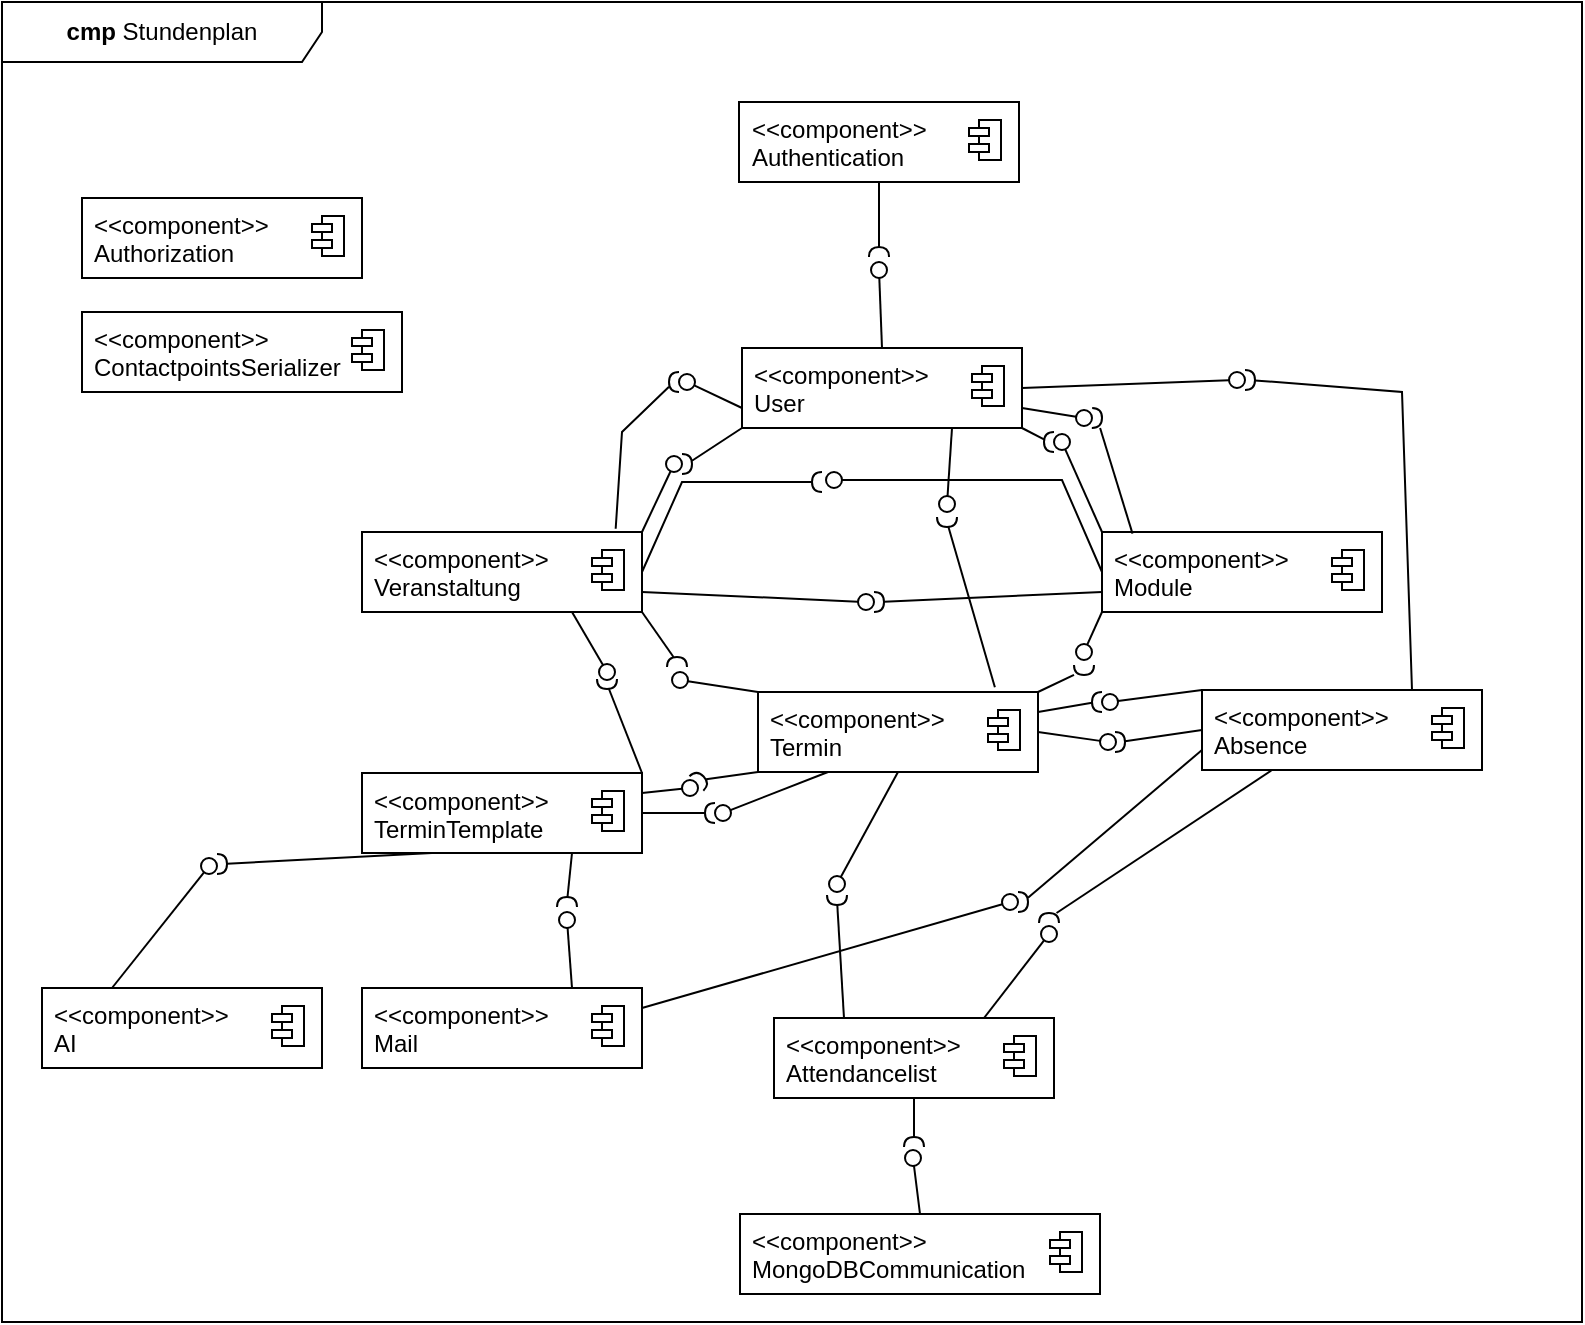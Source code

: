 <mxfile version="24.4.13" type="device">
  <diagram name="Seite-1" id="xvf1I5SKCjnXfPiVfllO">
    <mxGraphModel dx="1514" dy="857" grid="1" gridSize="10" guides="1" tooltips="1" connect="1" arrows="1" fold="1" page="1" pageScale="1" pageWidth="827" pageHeight="1169" math="0" shadow="0">
      <root>
        <mxCell id="0" />
        <mxCell id="1" parent="0" />
        <mxCell id="XPd1o2hhk6l_1hPqZxl7-1" value="&lt;b&gt;cmp&lt;/b&gt; Stundenplan" style="shape=umlFrame;whiteSpace=wrap;html=1;pointerEvents=0;recursiveResize=0;container=1;collapsible=0;width=160;" parent="1" vertex="1">
          <mxGeometry x="20" y="20" width="790" height="660" as="geometry" />
        </mxCell>
        <mxCell id="XPd1o2hhk6l_1hPqZxl7-8" value="" style="fontStyle=1;align=center;verticalAlign=top;childLayout=stackLayout;horizontal=1;horizontalStack=0;resizeParent=1;resizeParentMax=0;resizeLast=0;marginBottom=0;" parent="XPd1o2hhk6l_1hPqZxl7-1" vertex="1">
          <mxGeometry x="40" y="155" width="160" height="40" as="geometry" />
        </mxCell>
        <mxCell id="XPd1o2hhk6l_1hPqZxl7-9" value="&amp;lt;&amp;lt;component&amp;gt;&amp;gt;&lt;div&gt;ContactpointsSerializer&lt;/div&gt;" style="html=1;align=left;spacingLeft=4;verticalAlign=top;strokeColor=none;fillColor=none;whiteSpace=wrap;" parent="XPd1o2hhk6l_1hPqZxl7-8" vertex="1">
          <mxGeometry width="160" height="40" as="geometry" />
        </mxCell>
        <mxCell id="XPd1o2hhk6l_1hPqZxl7-10" value="" style="shape=module;jettyWidth=10;jettyHeight=4;" parent="XPd1o2hhk6l_1hPqZxl7-9" vertex="1">
          <mxGeometry x="1" width="16" height="20" relative="1" as="geometry">
            <mxPoint x="-25" y="9" as="offset" />
          </mxGeometry>
        </mxCell>
        <mxCell id="XPd1o2hhk6l_1hPqZxl7-35" value="" style="fontStyle=1;align=center;verticalAlign=top;childLayout=stackLayout;horizontal=1;horizontalStack=0;resizeParent=1;resizeParentMax=0;resizeLast=0;marginBottom=0;" parent="XPd1o2hhk6l_1hPqZxl7-1" vertex="1">
          <mxGeometry x="369" y="606" width="180" height="40" as="geometry" />
        </mxCell>
        <mxCell id="XPd1o2hhk6l_1hPqZxl7-36" value="&amp;lt;&amp;lt;component&amp;gt;&amp;gt;&lt;div&gt;MongoDBCommunication&lt;/div&gt;" style="html=1;align=left;spacingLeft=4;verticalAlign=top;strokeColor=none;fillColor=none;whiteSpace=wrap;" parent="XPd1o2hhk6l_1hPqZxl7-35" vertex="1">
          <mxGeometry width="180" height="40" as="geometry" />
        </mxCell>
        <mxCell id="XPd1o2hhk6l_1hPqZxl7-37" value="" style="shape=module;jettyWidth=10;jettyHeight=4;" parent="XPd1o2hhk6l_1hPqZxl7-36" vertex="1">
          <mxGeometry x="1" width="16" height="20" relative="1" as="geometry">
            <mxPoint x="-25" y="9" as="offset" />
          </mxGeometry>
        </mxCell>
        <mxCell id="HH5l1YOxkUeo-8YhCR8G-1" value="" style="group" vertex="1" connectable="0" parent="XPd1o2hhk6l_1hPqZxl7-1">
          <mxGeometry x="40" y="70" width="140" height="68" as="geometry" />
        </mxCell>
        <mxCell id="XPd1o2hhk6l_1hPqZxl7-2" value="" style="fontStyle=1;align=center;verticalAlign=top;childLayout=stackLayout;horizontal=1;horizontalStack=0;resizeParent=1;resizeParentMax=0;resizeLast=0;marginBottom=0;" parent="HH5l1YOxkUeo-8YhCR8G-1" vertex="1">
          <mxGeometry y="28" width="140" height="40" as="geometry" />
        </mxCell>
        <mxCell id="XPd1o2hhk6l_1hPqZxl7-3" value="&amp;lt;&amp;lt;component&amp;gt;&amp;gt;&lt;div&gt;Authorization&lt;/div&gt;" style="html=1;align=left;spacingLeft=4;verticalAlign=top;strokeColor=none;fillColor=none;whiteSpace=wrap;" parent="XPd1o2hhk6l_1hPqZxl7-2" vertex="1">
          <mxGeometry width="140" height="40" as="geometry" />
        </mxCell>
        <mxCell id="XPd1o2hhk6l_1hPqZxl7-4" value="" style="shape=module;jettyWidth=10;jettyHeight=4;" parent="XPd1o2hhk6l_1hPqZxl7-3" vertex="1">
          <mxGeometry x="1" width="16" height="20" relative="1" as="geometry">
            <mxPoint x="-25" y="9" as="offset" />
          </mxGeometry>
        </mxCell>
        <mxCell id="XPd1o2hhk6l_1hPqZxl7-362" value="" style="group" parent="XPd1o2hhk6l_1hPqZxl7-1" vertex="1" connectable="0">
          <mxGeometry x="370" y="143" width="140" height="70" as="geometry" />
        </mxCell>
        <mxCell id="XPd1o2hhk6l_1hPqZxl7-293" value="" style="fontStyle=1;align=center;verticalAlign=top;childLayout=stackLayout;horizontal=1;horizontalStack=0;resizeParent=1;resizeParentMax=0;resizeLast=0;marginBottom=0;" parent="XPd1o2hhk6l_1hPqZxl7-362" vertex="1">
          <mxGeometry y="30" width="140" height="40" as="geometry" />
        </mxCell>
        <mxCell id="XPd1o2hhk6l_1hPqZxl7-294" value="&amp;lt;&amp;lt;component&amp;gt;&amp;gt;&lt;div&gt;User&lt;/div&gt;" style="html=1;align=left;spacingLeft=4;verticalAlign=top;strokeColor=none;fillColor=none;whiteSpace=wrap;" parent="XPd1o2hhk6l_1hPqZxl7-293" vertex="1">
          <mxGeometry width="140" height="40" as="geometry" />
        </mxCell>
        <mxCell id="XPd1o2hhk6l_1hPqZxl7-295" value="" style="shape=module;jettyWidth=10;jettyHeight=4;" parent="XPd1o2hhk6l_1hPqZxl7-294" vertex="1">
          <mxGeometry x="1" width="16" height="20" relative="1" as="geometry">
            <mxPoint x="-25" y="9" as="offset" />
          </mxGeometry>
        </mxCell>
        <mxCell id="XPd1o2hhk6l_1hPqZxl7-320" value="" style="endArrow=none;html=1;rounded=0;align=center;verticalAlign=top;endFill=0;labelBackgroundColor=none;endSize=2;exitX=0.906;exitY=-0.04;exitDx=0;exitDy=0;exitPerimeter=0;" parent="XPd1o2hhk6l_1hPqZxl7-1" target="XPd1o2hhk6l_1hPqZxl7-321" edge="1" source="XPd1o2hhk6l_1hPqZxl7-303">
          <mxGeometry relative="1" as="geometry">
            <mxPoint x="732.5" y="445" as="sourcePoint" />
            <Array as="points">
              <mxPoint x="310" y="215" />
            </Array>
          </mxGeometry>
        </mxCell>
        <mxCell id="XPd1o2hhk6l_1hPqZxl7-321" value="" style="shape=requiredInterface;html=1;fontSize=11;align=center;fillColor=none;points=[];aspect=fixed;resizable=0;verticalAlign=bottom;labelPosition=center;verticalLabelPosition=top;flipH=1;rotation=0;" parent="XPd1o2hhk6l_1hPqZxl7-1" vertex="1">
          <mxGeometry x="333.5" y="185" width="5" height="10" as="geometry" />
        </mxCell>
        <mxCell id="XPd1o2hhk6l_1hPqZxl7-322" value="" style="endArrow=none;html=1;rounded=0;align=center;verticalAlign=top;endFill=0;labelBackgroundColor=none;endSize=2;exitX=1;exitY=1;exitDx=0;exitDy=0;" parent="XPd1o2hhk6l_1hPqZxl7-1" target="XPd1o2hhk6l_1hPqZxl7-323" edge="1" source="XPd1o2hhk6l_1hPqZxl7-303">
          <mxGeometry relative="1" as="geometry">
            <mxPoint x="510.5" y="385" as="sourcePoint" />
          </mxGeometry>
        </mxCell>
        <mxCell id="XPd1o2hhk6l_1hPqZxl7-323" value="" style="shape=requiredInterface;html=1;fontSize=11;align=center;fillColor=none;points=[];aspect=fixed;resizable=0;verticalAlign=bottom;labelPosition=center;verticalLabelPosition=top;flipH=1;rotation=90;" parent="XPd1o2hhk6l_1hPqZxl7-1" vertex="1">
          <mxGeometry x="335" y="325" width="5" height="10" as="geometry" />
        </mxCell>
        <mxCell id="XPd1o2hhk6l_1hPqZxl7-324" value="" style="endArrow=none;html=1;rounded=0;align=center;verticalAlign=top;endFill=0;labelBackgroundColor=none;endSize=2;exitX=1;exitY=0.5;exitDx=0;exitDy=0;" parent="XPd1o2hhk6l_1hPqZxl7-1" target="XPd1o2hhk6l_1hPqZxl7-325" edge="1" source="XPd1o2hhk6l_1hPqZxl7-303">
          <mxGeometry relative="1" as="geometry">
            <mxPoint x="520.5" y="395" as="sourcePoint" />
            <Array as="points">
              <mxPoint x="340" y="240" />
            </Array>
          </mxGeometry>
        </mxCell>
        <mxCell id="XPd1o2hhk6l_1hPqZxl7-325" value="" style="shape=requiredInterface;html=1;fontSize=11;align=center;fillColor=none;points=[];aspect=fixed;resizable=0;verticalAlign=bottom;labelPosition=center;verticalLabelPosition=top;flipH=1;rotation=0;" parent="XPd1o2hhk6l_1hPqZxl7-1" vertex="1">
          <mxGeometry x="405" y="235" width="5" height="10" as="geometry" />
        </mxCell>
        <mxCell id="XPd1o2hhk6l_1hPqZxl7-326" value="" style="endArrow=none;html=1;rounded=0;align=center;verticalAlign=top;endFill=0;labelBackgroundColor=none;endSize=2;exitX=0;exitY=1;exitDx=0;exitDy=0;" parent="XPd1o2hhk6l_1hPqZxl7-1" target="XPd1o2hhk6l_1hPqZxl7-327" edge="1" source="XPd1o2hhk6l_1hPqZxl7-294">
          <mxGeometry relative="1" as="geometry">
            <mxPoint x="185.5" y="245" as="sourcePoint" />
          </mxGeometry>
        </mxCell>
        <mxCell id="XPd1o2hhk6l_1hPqZxl7-327" value="" style="shape=requiredInterface;html=1;fontSize=11;align=center;fillColor=none;points=[];aspect=fixed;resizable=0;verticalAlign=bottom;labelPosition=center;verticalLabelPosition=top;flipH=1;rotation=-180;" parent="XPd1o2hhk6l_1hPqZxl7-1" vertex="1">
          <mxGeometry x="340" y="226" width="5" height="10" as="geometry" />
        </mxCell>
        <mxCell id="XPd1o2hhk6l_1hPqZxl7-356" value="" style="group" parent="XPd1o2hhk6l_1hPqZxl7-1" vertex="1" connectable="0">
          <mxGeometry x="368.5" y="20" width="140" height="70" as="geometry" />
        </mxCell>
        <mxCell id="XPd1o2hhk6l_1hPqZxl7-290" value="" style="fontStyle=1;align=center;verticalAlign=top;childLayout=stackLayout;horizontal=1;horizontalStack=0;resizeParent=1;resizeParentMax=0;resizeLast=0;marginBottom=0;" parent="XPd1o2hhk6l_1hPqZxl7-356" vertex="1">
          <mxGeometry y="30" width="140" height="40" as="geometry" />
        </mxCell>
        <mxCell id="XPd1o2hhk6l_1hPqZxl7-291" value="&amp;lt;&amp;lt;component&amp;gt;&amp;gt;&lt;div&gt;Authentication&lt;/div&gt;" style="html=1;align=left;spacingLeft=4;verticalAlign=top;strokeColor=none;fillColor=none;whiteSpace=wrap;" parent="XPd1o2hhk6l_1hPqZxl7-290" vertex="1">
          <mxGeometry width="140" height="40" as="geometry" />
        </mxCell>
        <mxCell id="XPd1o2hhk6l_1hPqZxl7-292" value="" style="shape=module;jettyWidth=10;jettyHeight=4;" parent="XPd1o2hhk6l_1hPqZxl7-291" vertex="1">
          <mxGeometry x="1" width="16" height="20" relative="1" as="geometry">
            <mxPoint x="-25" y="9" as="offset" />
          </mxGeometry>
        </mxCell>
        <mxCell id="HH5l1YOxkUeo-8YhCR8G-6" value="" style="endArrow=none;html=1;rounded=0;align=center;verticalAlign=top;endFill=0;labelBackgroundColor=none;endSize=2;exitX=0;exitY=0;exitDx=0;exitDy=0;" edge="1" parent="XPd1o2hhk6l_1hPqZxl7-1" target="HH5l1YOxkUeo-8YhCR8G-7" source="XPd1o2hhk6l_1hPqZxl7-297">
          <mxGeometry relative="1" as="geometry">
            <mxPoint x="394" y="580" as="sourcePoint" />
          </mxGeometry>
        </mxCell>
        <mxCell id="HH5l1YOxkUeo-8YhCR8G-7" value="" style="ellipse;html=1;fontSize=11;align=center;fillColor=none;points=[];aspect=fixed;resizable=0;verticalAlign=bottom;labelPosition=center;verticalLabelPosition=top;flipH=1;" vertex="1" parent="XPd1o2hhk6l_1hPqZxl7-1">
          <mxGeometry x="550" y="346" width="8" height="8" as="geometry" />
        </mxCell>
        <mxCell id="HH5l1YOxkUeo-8YhCR8G-8" value="" style="endArrow=none;html=1;rounded=0;align=center;verticalAlign=top;endFill=0;labelBackgroundColor=none;endSize=2;exitX=0;exitY=1;exitDx=0;exitDy=0;" edge="1" parent="XPd1o2hhk6l_1hPqZxl7-1" target="HH5l1YOxkUeo-8YhCR8G-9" source="XPd1o2hhk6l_1hPqZxl7-300">
          <mxGeometry relative="1" as="geometry">
            <mxPoint x="404" y="590" as="sourcePoint" />
          </mxGeometry>
        </mxCell>
        <mxCell id="HH5l1YOxkUeo-8YhCR8G-9" value="" style="ellipse;html=1;fontSize=11;align=center;fillColor=none;points=[];aspect=fixed;resizable=0;verticalAlign=bottom;labelPosition=center;verticalLabelPosition=top;flipH=1;" vertex="1" parent="XPd1o2hhk6l_1hPqZxl7-1">
          <mxGeometry x="537" y="321" width="8" height="8" as="geometry" />
        </mxCell>
        <mxCell id="HH5l1YOxkUeo-8YhCR8G-10" value="" style="endArrow=none;html=1;rounded=0;align=center;verticalAlign=top;endFill=0;labelBackgroundColor=none;endSize=2;exitX=0.75;exitY=1;exitDx=0;exitDy=0;" edge="1" parent="XPd1o2hhk6l_1hPqZxl7-1" target="HH5l1YOxkUeo-8YhCR8G-11" source="XPd1o2hhk6l_1hPqZxl7-294">
          <mxGeometry relative="1" as="geometry">
            <mxPoint x="414" y="600" as="sourcePoint" />
          </mxGeometry>
        </mxCell>
        <mxCell id="HH5l1YOxkUeo-8YhCR8G-11" value="" style="ellipse;html=1;fontSize=11;align=center;fillColor=none;points=[];aspect=fixed;resizable=0;verticalAlign=bottom;labelPosition=center;verticalLabelPosition=top;flipH=1;" vertex="1" parent="XPd1o2hhk6l_1hPqZxl7-1">
          <mxGeometry x="468.5" y="247" width="8" height="8" as="geometry" />
        </mxCell>
        <mxCell id="HH5l1YOxkUeo-8YhCR8G-12" value="" style="endArrow=none;html=1;rounded=0;align=center;verticalAlign=top;endFill=0;labelBackgroundColor=none;endSize=2;exitX=1;exitY=0.75;exitDx=0;exitDy=0;" edge="1" parent="XPd1o2hhk6l_1hPqZxl7-1" target="HH5l1YOxkUeo-8YhCR8G-13" source="XPd1o2hhk6l_1hPqZxl7-294">
          <mxGeometry relative="1" as="geometry">
            <mxPoint x="424" y="610" as="sourcePoint" />
          </mxGeometry>
        </mxCell>
        <mxCell id="HH5l1YOxkUeo-8YhCR8G-13" value="" style="ellipse;html=1;fontSize=11;align=center;fillColor=none;points=[];aspect=fixed;resizable=0;verticalAlign=bottom;labelPosition=center;verticalLabelPosition=top;flipH=1;" vertex="1" parent="XPd1o2hhk6l_1hPqZxl7-1">
          <mxGeometry x="537" y="204" width="8" height="8" as="geometry" />
        </mxCell>
        <mxCell id="HH5l1YOxkUeo-8YhCR8G-14" value="" style="endArrow=none;html=1;rounded=0;align=center;verticalAlign=top;endFill=0;labelBackgroundColor=none;endSize=2;exitX=1;exitY=0.75;exitDx=0;exitDy=0;" edge="1" parent="XPd1o2hhk6l_1hPqZxl7-1" target="HH5l1YOxkUeo-8YhCR8G-15" source="XPd1o2hhk6l_1hPqZxl7-303">
          <mxGeometry relative="1" as="geometry">
            <mxPoint x="434" y="620" as="sourcePoint" />
          </mxGeometry>
        </mxCell>
        <mxCell id="HH5l1YOxkUeo-8YhCR8G-15" value="" style="ellipse;html=1;fontSize=11;align=center;fillColor=none;points=[];aspect=fixed;resizable=0;verticalAlign=bottom;labelPosition=center;verticalLabelPosition=top;flipH=1;" vertex="1" parent="XPd1o2hhk6l_1hPqZxl7-1">
          <mxGeometry x="428" y="296" width="8" height="8" as="geometry" />
        </mxCell>
        <mxCell id="HH5l1YOxkUeo-8YhCR8G-16" value="" style="endArrow=none;html=1;rounded=0;align=center;verticalAlign=top;endFill=0;labelBackgroundColor=none;endSize=2;exitX=0;exitY=0.75;exitDx=0;exitDy=0;" edge="1" parent="XPd1o2hhk6l_1hPqZxl7-1" target="HH5l1YOxkUeo-8YhCR8G-17" source="XPd1o2hhk6l_1hPqZxl7-294">
          <mxGeometry relative="1" as="geometry">
            <mxPoint x="444" y="630" as="sourcePoint" />
          </mxGeometry>
        </mxCell>
        <mxCell id="HH5l1YOxkUeo-8YhCR8G-17" value="" style="ellipse;html=1;fontSize=11;align=center;fillColor=none;points=[];aspect=fixed;resizable=0;verticalAlign=bottom;labelPosition=center;verticalLabelPosition=top;flipH=1;" vertex="1" parent="XPd1o2hhk6l_1hPqZxl7-1">
          <mxGeometry x="338.5" y="186" width="8" height="8" as="geometry" />
        </mxCell>
        <mxCell id="HH5l1YOxkUeo-8YhCR8G-18" value="" style="endArrow=none;html=1;rounded=0;align=center;verticalAlign=top;endFill=0;labelBackgroundColor=none;endSize=2;exitX=0;exitY=0;exitDx=0;exitDy=0;" edge="1" parent="XPd1o2hhk6l_1hPqZxl7-1" target="HH5l1YOxkUeo-8YhCR8G-19" source="XPd1o2hhk6l_1hPqZxl7-309">
          <mxGeometry relative="1" as="geometry">
            <mxPoint x="454" y="640" as="sourcePoint" />
          </mxGeometry>
        </mxCell>
        <mxCell id="HH5l1YOxkUeo-8YhCR8G-19" value="" style="ellipse;html=1;fontSize=11;align=center;fillColor=none;points=[];aspect=fixed;resizable=0;verticalAlign=bottom;labelPosition=center;verticalLabelPosition=top;flipH=1;" vertex="1" parent="XPd1o2hhk6l_1hPqZxl7-1">
          <mxGeometry x="335" y="335" width="8" height="8" as="geometry" />
        </mxCell>
        <mxCell id="HH5l1YOxkUeo-8YhCR8G-22" value="" style="endArrow=none;html=1;rounded=0;align=center;verticalAlign=top;endFill=0;labelBackgroundColor=none;endSize=2;exitX=1;exitY=0;exitDx=0;exitDy=0;" edge="1" parent="XPd1o2hhk6l_1hPqZxl7-1" target="HH5l1YOxkUeo-8YhCR8G-23" source="XPd1o2hhk6l_1hPqZxl7-303">
          <mxGeometry relative="1" as="geometry">
            <mxPoint x="474" y="660" as="sourcePoint" />
          </mxGeometry>
        </mxCell>
        <mxCell id="HH5l1YOxkUeo-8YhCR8G-23" value="" style="ellipse;html=1;fontSize=11;align=center;fillColor=none;points=[];aspect=fixed;resizable=0;verticalAlign=bottom;labelPosition=center;verticalLabelPosition=top;flipH=1;" vertex="1" parent="XPd1o2hhk6l_1hPqZxl7-1">
          <mxGeometry x="332" y="227" width="8" height="8" as="geometry" />
        </mxCell>
        <mxCell id="HH5l1YOxkUeo-8YhCR8G-24" value="" style="endArrow=none;html=1;rounded=0;align=center;verticalAlign=top;endFill=0;labelBackgroundColor=none;endSize=2;exitX=0;exitY=0.5;exitDx=0;exitDy=0;" edge="1" parent="XPd1o2hhk6l_1hPqZxl7-1" target="HH5l1YOxkUeo-8YhCR8G-25" source="XPd1o2hhk6l_1hPqZxl7-300">
          <mxGeometry relative="1" as="geometry">
            <mxPoint x="484" y="670" as="sourcePoint" />
            <Array as="points">
              <mxPoint x="530" y="239" />
            </Array>
          </mxGeometry>
        </mxCell>
        <mxCell id="HH5l1YOxkUeo-8YhCR8G-25" value="" style="ellipse;html=1;fontSize=11;align=center;fillColor=none;points=[];aspect=fixed;resizable=0;verticalAlign=bottom;labelPosition=center;verticalLabelPosition=top;flipH=1;" vertex="1" parent="XPd1o2hhk6l_1hPqZxl7-1">
          <mxGeometry x="412" y="235" width="8" height="8" as="geometry" />
        </mxCell>
        <mxCell id="XPd1o2hhk6l_1hPqZxl7-358" value="" style="group" parent="XPd1o2hhk6l_1hPqZxl7-1" vertex="1" connectable="0">
          <mxGeometry x="180" y="235" width="140" height="70" as="geometry" />
        </mxCell>
        <mxCell id="XPd1o2hhk6l_1hPqZxl7-302" value="" style="fontStyle=1;align=center;verticalAlign=top;childLayout=stackLayout;horizontal=1;horizontalStack=0;resizeParent=1;resizeParentMax=0;resizeLast=0;marginBottom=0;" parent="XPd1o2hhk6l_1hPqZxl7-358" vertex="1">
          <mxGeometry y="30" width="140" height="40" as="geometry" />
        </mxCell>
        <mxCell id="XPd1o2hhk6l_1hPqZxl7-303" value="&amp;lt;&amp;lt;component&amp;gt;&amp;gt;&lt;div&gt;Veranstaltung&lt;/div&gt;" style="html=1;align=left;spacingLeft=4;verticalAlign=top;strokeColor=none;fillColor=none;whiteSpace=wrap;" parent="XPd1o2hhk6l_1hPqZxl7-302" vertex="1">
          <mxGeometry width="140" height="40" as="geometry" />
        </mxCell>
        <mxCell id="XPd1o2hhk6l_1hPqZxl7-304" value="" style="shape=module;jettyWidth=10;jettyHeight=4;" parent="XPd1o2hhk6l_1hPqZxl7-303" vertex="1">
          <mxGeometry x="1" width="16" height="20" relative="1" as="geometry">
            <mxPoint x="-25" y="9" as="offset" />
          </mxGeometry>
        </mxCell>
        <mxCell id="HH5l1YOxkUeo-8YhCR8G-2" value="" style="group" vertex="1" connectable="0" parent="XPd1o2hhk6l_1hPqZxl7-1">
          <mxGeometry x="378" y="315" width="140" height="70" as="geometry" />
        </mxCell>
        <mxCell id="XPd1o2hhk6l_1hPqZxl7-308" value="" style="fontStyle=1;align=center;verticalAlign=top;childLayout=stackLayout;horizontal=1;horizontalStack=0;resizeParent=1;resizeParentMax=0;resizeLast=0;marginBottom=0;" parent="HH5l1YOxkUeo-8YhCR8G-2" vertex="1">
          <mxGeometry y="30" width="140" height="40" as="geometry" />
        </mxCell>
        <mxCell id="XPd1o2hhk6l_1hPqZxl7-309" value="&amp;lt;&amp;lt;component&amp;gt;&amp;gt;&lt;div&gt;Termin&lt;/div&gt;" style="html=1;align=left;spacingLeft=4;verticalAlign=top;strokeColor=none;fillColor=none;whiteSpace=wrap;" parent="XPd1o2hhk6l_1hPqZxl7-308" vertex="1">
          <mxGeometry width="140" height="40" as="geometry" />
        </mxCell>
        <mxCell id="XPd1o2hhk6l_1hPqZxl7-310" value="" style="shape=module;jettyWidth=10;jettyHeight=4;" parent="XPd1o2hhk6l_1hPqZxl7-309" vertex="1">
          <mxGeometry x="1" width="16" height="20" relative="1" as="geometry">
            <mxPoint x="-25" y="9" as="offset" />
          </mxGeometry>
        </mxCell>
        <mxCell id="XPd1o2hhk6l_1hPqZxl7-330" value="" style="group" parent="XPd1o2hhk6l_1hPqZxl7-1" vertex="1" connectable="0">
          <mxGeometry x="550" y="235" width="140" height="70" as="geometry" />
        </mxCell>
        <mxCell id="XPd1o2hhk6l_1hPqZxl7-299" value="" style="fontStyle=1;align=center;verticalAlign=top;childLayout=stackLayout;horizontal=1;horizontalStack=0;resizeParent=1;resizeParentMax=0;resizeLast=0;marginBottom=0;" parent="XPd1o2hhk6l_1hPqZxl7-330" vertex="1">
          <mxGeometry y="30" width="140" height="40" as="geometry" />
        </mxCell>
        <mxCell id="XPd1o2hhk6l_1hPqZxl7-300" value="&amp;lt;&amp;lt;component&amp;gt;&amp;gt;&lt;div&gt;Module&lt;/div&gt;" style="html=1;align=left;spacingLeft=4;verticalAlign=top;strokeColor=none;fillColor=none;whiteSpace=wrap;" parent="XPd1o2hhk6l_1hPqZxl7-299" vertex="1">
          <mxGeometry width="140" height="40" as="geometry" />
        </mxCell>
        <mxCell id="XPd1o2hhk6l_1hPqZxl7-301" value="" style="shape=module;jettyWidth=10;jettyHeight=4;" parent="XPd1o2hhk6l_1hPqZxl7-300" vertex="1">
          <mxGeometry x="1" width="16" height="20" relative="1" as="geometry">
            <mxPoint x="-25" y="9" as="offset" />
          </mxGeometry>
        </mxCell>
        <mxCell id="HH5l1YOxkUeo-8YhCR8G-20" value="" style="endArrow=none;html=1;rounded=0;align=center;verticalAlign=top;endFill=0;labelBackgroundColor=none;endSize=2;exitX=0;exitY=0;exitDx=0;exitDy=0;" edge="1" parent="XPd1o2hhk6l_1hPqZxl7-1" target="HH5l1YOxkUeo-8YhCR8G-21" source="XPd1o2hhk6l_1hPqZxl7-300">
          <mxGeometry relative="1" as="geometry">
            <mxPoint x="1474" y="484.5" as="sourcePoint" />
          </mxGeometry>
        </mxCell>
        <mxCell id="HH5l1YOxkUeo-8YhCR8G-29" value="" style="endArrow=none;html=1;rounded=0;align=center;verticalAlign=top;endFill=0;labelBackgroundColor=none;endSize=2;exitX=0;exitY=0.75;exitDx=0;exitDy=0;" edge="1" parent="XPd1o2hhk6l_1hPqZxl7-1" target="HH5l1YOxkUeo-8YhCR8G-30" source="XPd1o2hhk6l_1hPqZxl7-300">
          <mxGeometry relative="1" as="geometry">
            <mxPoint x="742.5" y="455" as="sourcePoint" />
          </mxGeometry>
        </mxCell>
        <mxCell id="HH5l1YOxkUeo-8YhCR8G-30" value="" style="shape=requiredInterface;html=1;fontSize=11;align=center;fillColor=none;points=[];aspect=fixed;resizable=0;verticalAlign=bottom;labelPosition=center;verticalLabelPosition=top;flipH=1;rotation=-180;" vertex="1" parent="XPd1o2hhk6l_1hPqZxl7-1">
          <mxGeometry x="436" y="295" width="5" height="10" as="geometry" />
        </mxCell>
        <mxCell id="HH5l1YOxkUeo-8YhCR8G-31" value="" style="endArrow=none;html=1;rounded=0;align=center;verticalAlign=top;endFill=0;labelBackgroundColor=none;endSize=2;exitX=1;exitY=0;exitDx=0;exitDy=0;" edge="1" parent="XPd1o2hhk6l_1hPqZxl7-1" target="HH5l1YOxkUeo-8YhCR8G-32" source="XPd1o2hhk6l_1hPqZxl7-309">
          <mxGeometry relative="1" as="geometry">
            <mxPoint x="752.5" y="465" as="sourcePoint" />
          </mxGeometry>
        </mxCell>
        <mxCell id="HH5l1YOxkUeo-8YhCR8G-32" value="" style="shape=requiredInterface;html=1;fontSize=11;align=center;fillColor=none;points=[];aspect=fixed;resizable=0;verticalAlign=bottom;labelPosition=center;verticalLabelPosition=top;flipH=1;rotation=-90;" vertex="1" parent="XPd1o2hhk6l_1hPqZxl7-1">
          <mxGeometry x="538.5" y="329" width="5" height="10" as="geometry" />
        </mxCell>
        <mxCell id="HH5l1YOxkUeo-8YhCR8G-33" value="" style="endArrow=none;html=1;rounded=0;align=center;verticalAlign=top;endFill=0;labelBackgroundColor=none;endSize=2;exitX=0;exitY=1;exitDx=0;exitDy=0;" edge="1" parent="XPd1o2hhk6l_1hPqZxl7-1" target="HH5l1YOxkUeo-8YhCR8G-34" source="XPd1o2hhk6l_1hPqZxl7-309">
          <mxGeometry relative="1" as="geometry">
            <mxPoint x="762.5" y="475" as="sourcePoint" />
          </mxGeometry>
        </mxCell>
        <mxCell id="HH5l1YOxkUeo-8YhCR8G-34" value="" style="shape=requiredInterface;html=1;fontSize=11;align=center;fillColor=none;points=[];aspect=fixed;resizable=0;verticalAlign=bottom;labelPosition=center;verticalLabelPosition=top;flipH=1;rotation=136;" vertex="1" parent="XPd1o2hhk6l_1hPqZxl7-1">
          <mxGeometry x="346.5" y="384" width="5" height="10" as="geometry" />
        </mxCell>
        <mxCell id="HH5l1YOxkUeo-8YhCR8G-35" value="" style="endArrow=none;html=1;rounded=0;align=center;verticalAlign=top;endFill=0;labelBackgroundColor=none;endSize=2;exitX=1;exitY=0.5;exitDx=0;exitDy=0;" edge="1" parent="XPd1o2hhk6l_1hPqZxl7-1" target="HH5l1YOxkUeo-8YhCR8G-36" source="XPd1o2hhk6l_1hPqZxl7-306">
          <mxGeometry relative="1" as="geometry">
            <mxPoint x="772.5" y="485" as="sourcePoint" />
          </mxGeometry>
        </mxCell>
        <mxCell id="HH5l1YOxkUeo-8YhCR8G-36" value="" style="shape=requiredInterface;html=1;fontSize=11;align=center;fillColor=none;points=[];aspect=fixed;resizable=0;verticalAlign=bottom;labelPosition=center;verticalLabelPosition=top;flipH=1;rotation=0;" vertex="1" parent="XPd1o2hhk6l_1hPqZxl7-1">
          <mxGeometry x="351.5" y="400.5" width="5" height="10" as="geometry" />
        </mxCell>
        <mxCell id="HH5l1YOxkUeo-8YhCR8G-39" value="" style="endArrow=none;html=1;rounded=0;align=center;verticalAlign=top;endFill=0;labelBackgroundColor=none;endSize=2;exitX=0.75;exitY=1;exitDx=0;exitDy=0;" edge="1" parent="XPd1o2hhk6l_1hPqZxl7-1" target="HH5l1YOxkUeo-8YhCR8G-40" source="XPd1o2hhk6l_1hPqZxl7-306">
          <mxGeometry relative="1" as="geometry">
            <mxPoint x="792.5" y="505" as="sourcePoint" />
          </mxGeometry>
        </mxCell>
        <mxCell id="HH5l1YOxkUeo-8YhCR8G-40" value="" style="shape=requiredInterface;html=1;fontSize=11;align=center;fillColor=none;points=[];aspect=fixed;resizable=0;verticalAlign=bottom;labelPosition=center;verticalLabelPosition=top;flipH=1;rotation=90;" vertex="1" parent="XPd1o2hhk6l_1hPqZxl7-1">
          <mxGeometry x="280" y="445" width="5" height="10" as="geometry" />
        </mxCell>
        <mxCell id="HH5l1YOxkUeo-8YhCR8G-41" value="" style="endArrow=none;html=1;rounded=0;align=center;verticalAlign=top;endFill=0;labelBackgroundColor=none;endSize=2;exitX=1;exitY=0;exitDx=0;exitDy=0;" edge="1" parent="XPd1o2hhk6l_1hPqZxl7-1" target="HH5l1YOxkUeo-8YhCR8G-42" source="XPd1o2hhk6l_1hPqZxl7-306">
          <mxGeometry relative="1" as="geometry">
            <mxPoint x="802.5" y="515" as="sourcePoint" />
          </mxGeometry>
        </mxCell>
        <mxCell id="HH5l1YOxkUeo-8YhCR8G-42" value="" style="shape=requiredInterface;html=1;fontSize=11;align=center;fillColor=none;points=[];aspect=fixed;resizable=0;verticalAlign=bottom;labelPosition=center;verticalLabelPosition=top;flipH=1;rotation=-90;" vertex="1" parent="XPd1o2hhk6l_1hPqZxl7-1">
          <mxGeometry x="300" y="336" width="5" height="10" as="geometry" />
        </mxCell>
        <mxCell id="HH5l1YOxkUeo-8YhCR8G-43" value="" style="endArrow=none;html=1;rounded=0;align=center;verticalAlign=top;endFill=0;labelBackgroundColor=none;endSize=2;exitX=1;exitY=0.25;exitDx=0;exitDy=0;" edge="1" parent="XPd1o2hhk6l_1hPqZxl7-1" target="HH5l1YOxkUeo-8YhCR8G-44" source="XPd1o2hhk6l_1hPqZxl7-309">
          <mxGeometry relative="1" as="geometry">
            <mxPoint x="812.5" y="525" as="sourcePoint" />
          </mxGeometry>
        </mxCell>
        <mxCell id="HH5l1YOxkUeo-8YhCR8G-44" value="" style="shape=requiredInterface;html=1;fontSize=11;align=center;fillColor=none;points=[];aspect=fixed;resizable=0;verticalAlign=bottom;labelPosition=center;verticalLabelPosition=top;flipH=1;rotation=0;" vertex="1" parent="XPd1o2hhk6l_1hPqZxl7-1">
          <mxGeometry x="545" y="345" width="5" height="10" as="geometry" />
        </mxCell>
        <mxCell id="HH5l1YOxkUeo-8YhCR8G-45" value="" style="endArrow=none;html=1;rounded=0;align=center;verticalAlign=top;endFill=0;labelBackgroundColor=none;endSize=2;exitX=0.846;exitY=-0.06;exitDx=0;exitDy=0;exitPerimeter=0;" edge="1" parent="XPd1o2hhk6l_1hPqZxl7-1" target="HH5l1YOxkUeo-8YhCR8G-46" source="XPd1o2hhk6l_1hPqZxl7-309">
          <mxGeometry relative="1" as="geometry">
            <mxPoint x="822.5" y="535" as="sourcePoint" />
          </mxGeometry>
        </mxCell>
        <mxCell id="HH5l1YOxkUeo-8YhCR8G-46" value="" style="shape=requiredInterface;html=1;fontSize=11;align=center;fillColor=none;points=[];aspect=fixed;resizable=0;verticalAlign=bottom;labelPosition=center;verticalLabelPosition=top;flipH=1;rotation=-90;" vertex="1" parent="XPd1o2hhk6l_1hPqZxl7-1">
          <mxGeometry x="470" y="255" width="5" height="10" as="geometry" />
        </mxCell>
        <mxCell id="HH5l1YOxkUeo-8YhCR8G-47" value="" style="endArrow=none;html=1;rounded=0;align=center;verticalAlign=top;endFill=0;labelBackgroundColor=none;endSize=2;exitX=0.109;exitY=0.02;exitDx=0;exitDy=0;exitPerimeter=0;" edge="1" parent="XPd1o2hhk6l_1hPqZxl7-1" target="HH5l1YOxkUeo-8YhCR8G-48" source="XPd1o2hhk6l_1hPqZxl7-300">
          <mxGeometry relative="1" as="geometry">
            <mxPoint x="832.5" y="545" as="sourcePoint" />
          </mxGeometry>
        </mxCell>
        <mxCell id="HH5l1YOxkUeo-8YhCR8G-48" value="" style="shape=requiredInterface;html=1;fontSize=11;align=center;fillColor=none;points=[];aspect=fixed;resizable=0;verticalAlign=bottom;labelPosition=center;verticalLabelPosition=top;flipH=1;rotation=-179;" vertex="1" parent="XPd1o2hhk6l_1hPqZxl7-1">
          <mxGeometry x="545" y="203" width="5" height="10" as="geometry" />
        </mxCell>
        <mxCell id="XPd1o2hhk6l_1hPqZxl7-329" value="" style="shape=requiredInterface;html=1;fontSize=11;align=center;fillColor=none;points=[];aspect=fixed;resizable=0;verticalAlign=bottom;labelPosition=center;verticalLabelPosition=top;flipH=1;rotation=0;" parent="XPd1o2hhk6l_1hPqZxl7-1" vertex="1">
          <mxGeometry x="521" y="215" width="5" height="10" as="geometry" />
        </mxCell>
        <mxCell id="HH5l1YOxkUeo-8YhCR8G-21" value="" style="ellipse;html=1;fontSize=11;align=center;fillColor=none;points=[];aspect=fixed;resizable=0;verticalAlign=bottom;labelPosition=center;verticalLabelPosition=top;flipH=1;" vertex="1" parent="XPd1o2hhk6l_1hPqZxl7-1">
          <mxGeometry x="526" y="216" width="8" height="8" as="geometry" />
        </mxCell>
        <mxCell id="XPd1o2hhk6l_1hPqZxl7-328" value="" style="endArrow=none;html=1;rounded=0;align=center;verticalAlign=top;endFill=0;labelBackgroundColor=none;endSize=2;exitX=1;exitY=1;exitDx=0;exitDy=0;" parent="XPd1o2hhk6l_1hPqZxl7-1" target="XPd1o2hhk6l_1hPqZxl7-329" edge="1" source="XPd1o2hhk6l_1hPqZxl7-294">
          <mxGeometry relative="1" as="geometry">
            <mxPoint x="1205.5" y="88.5" as="sourcePoint" />
          </mxGeometry>
        </mxCell>
        <mxCell id="HH5l1YOxkUeo-8YhCR8G-3" value="" style="group" vertex="1" connectable="0" parent="XPd1o2hhk6l_1hPqZxl7-1">
          <mxGeometry x="600" y="315" width="140" height="69" as="geometry" />
        </mxCell>
        <mxCell id="XPd1o2hhk6l_1hPqZxl7-296" value="" style="fontStyle=1;align=center;verticalAlign=top;childLayout=stackLayout;horizontal=1;horizontalStack=0;resizeParent=1;resizeParentMax=0;resizeLast=0;marginBottom=0;" parent="HH5l1YOxkUeo-8YhCR8G-3" vertex="1">
          <mxGeometry y="29" width="140" height="40" as="geometry" />
        </mxCell>
        <mxCell id="XPd1o2hhk6l_1hPqZxl7-297" value="&amp;lt;&amp;lt;component&amp;gt;&amp;gt;&lt;div&gt;Absence&lt;/div&gt;" style="html=1;align=left;spacingLeft=4;verticalAlign=top;strokeColor=none;fillColor=none;whiteSpace=wrap;" parent="XPd1o2hhk6l_1hPqZxl7-296" vertex="1">
          <mxGeometry width="140" height="40" as="geometry" />
        </mxCell>
        <mxCell id="XPd1o2hhk6l_1hPqZxl7-298" value="" style="shape=module;jettyWidth=10;jettyHeight=4;" parent="XPd1o2hhk6l_1hPqZxl7-297" vertex="1">
          <mxGeometry x="1" width="16" height="20" relative="1" as="geometry">
            <mxPoint x="-25" y="9" as="offset" />
          </mxGeometry>
        </mxCell>
        <mxCell id="HH5l1YOxkUeo-8YhCR8G-51" value="" style="endArrow=none;html=1;rounded=0;align=center;verticalAlign=top;endFill=0;labelBackgroundColor=none;endSize=2;exitX=0.25;exitY=0;exitDx=0;exitDy=0;" edge="1" parent="XPd1o2hhk6l_1hPqZxl7-1" target="HH5l1YOxkUeo-8YhCR8G-52" source="HH5l1YOxkUeo-8YhCR8G-85">
          <mxGeometry relative="1" as="geometry">
            <mxPoint x="384" y="570" as="sourcePoint" />
          </mxGeometry>
        </mxCell>
        <mxCell id="HH5l1YOxkUeo-8YhCR8G-52" value="" style="ellipse;html=1;fontSize=11;align=center;fillColor=none;points=[];aspect=fixed;resizable=0;verticalAlign=bottom;labelPosition=center;verticalLabelPosition=top;flipH=1;" vertex="1" parent="XPd1o2hhk6l_1hPqZxl7-1">
          <mxGeometry x="99.5" y="428" width="8" height="8" as="geometry" />
        </mxCell>
        <mxCell id="HH5l1YOxkUeo-8YhCR8G-53" value="" style="endArrow=none;html=1;rounded=0;align=center;verticalAlign=top;endFill=0;labelBackgroundColor=none;endSize=2;exitX=0.75;exitY=0;exitDx=0;exitDy=0;" edge="1" parent="XPd1o2hhk6l_1hPqZxl7-1" target="HH5l1YOxkUeo-8YhCR8G-54" source="HH5l1YOxkUeo-8YhCR8G-66">
          <mxGeometry relative="1" as="geometry">
            <mxPoint x="394" y="580" as="sourcePoint" />
          </mxGeometry>
        </mxCell>
        <mxCell id="HH5l1YOxkUeo-8YhCR8G-54" value="" style="ellipse;html=1;fontSize=11;align=center;fillColor=none;points=[];aspect=fixed;resizable=0;verticalAlign=bottom;labelPosition=center;verticalLabelPosition=top;flipH=1;" vertex="1" parent="XPd1o2hhk6l_1hPqZxl7-1">
          <mxGeometry x="278.5" y="455" width="8" height="8" as="geometry" />
        </mxCell>
        <mxCell id="HH5l1YOxkUeo-8YhCR8G-55" value="" style="endArrow=none;html=1;rounded=0;align=center;verticalAlign=top;endFill=0;labelBackgroundColor=none;endSize=2;exitX=0.25;exitY=1;exitDx=0;exitDy=0;" edge="1" parent="XPd1o2hhk6l_1hPqZxl7-1" target="HH5l1YOxkUeo-8YhCR8G-56" source="XPd1o2hhk6l_1hPqZxl7-309">
          <mxGeometry relative="1" as="geometry">
            <mxPoint x="404" y="590" as="sourcePoint" />
          </mxGeometry>
        </mxCell>
        <mxCell id="HH5l1YOxkUeo-8YhCR8G-56" value="" style="ellipse;html=1;fontSize=11;align=center;fillColor=none;points=[];aspect=fixed;resizable=0;verticalAlign=bottom;labelPosition=center;verticalLabelPosition=top;flipH=1;" vertex="1" parent="XPd1o2hhk6l_1hPqZxl7-1">
          <mxGeometry x="356.5" y="401.5" width="8" height="8" as="geometry" />
        </mxCell>
        <mxCell id="HH5l1YOxkUeo-8YhCR8G-57" value="" style="endArrow=none;html=1;rounded=0;align=center;verticalAlign=top;endFill=0;labelBackgroundColor=none;endSize=2;exitX=0.75;exitY=1;exitDx=0;exitDy=0;" edge="1" parent="XPd1o2hhk6l_1hPqZxl7-1" target="HH5l1YOxkUeo-8YhCR8G-58" source="XPd1o2hhk6l_1hPqZxl7-303">
          <mxGeometry relative="1" as="geometry">
            <mxPoint x="414" y="600" as="sourcePoint" />
          </mxGeometry>
        </mxCell>
        <mxCell id="HH5l1YOxkUeo-8YhCR8G-58" value="" style="ellipse;html=1;fontSize=11;align=center;fillColor=none;points=[];aspect=fixed;resizable=0;verticalAlign=bottom;labelPosition=center;verticalLabelPosition=top;flipH=1;" vertex="1" parent="XPd1o2hhk6l_1hPqZxl7-1">
          <mxGeometry x="298.5" y="331" width="8" height="8" as="geometry" />
        </mxCell>
        <mxCell id="HH5l1YOxkUeo-8YhCR8G-59" value="" style="endArrow=none;html=1;rounded=0;align=center;verticalAlign=top;endFill=0;labelBackgroundColor=none;endSize=2;exitX=1;exitY=0.25;exitDx=0;exitDy=0;" edge="1" parent="XPd1o2hhk6l_1hPqZxl7-1" target="HH5l1YOxkUeo-8YhCR8G-60" source="XPd1o2hhk6l_1hPqZxl7-306">
          <mxGeometry relative="1" as="geometry">
            <mxPoint x="424" y="610" as="sourcePoint" />
          </mxGeometry>
        </mxCell>
        <mxCell id="HH5l1YOxkUeo-8YhCR8G-60" value="" style="ellipse;html=1;fontSize=11;align=center;fillColor=none;points=[];aspect=fixed;resizable=0;verticalAlign=bottom;labelPosition=center;verticalLabelPosition=top;flipH=1;" vertex="1" parent="XPd1o2hhk6l_1hPqZxl7-1">
          <mxGeometry x="340" y="389" width="8" height="8" as="geometry" />
        </mxCell>
        <mxCell id="XPd1o2hhk6l_1hPqZxl7-305" value="" style="fontStyle=1;align=center;verticalAlign=top;childLayout=stackLayout;horizontal=1;horizontalStack=0;resizeParent=1;resizeParentMax=0;resizeLast=0;marginBottom=0;" parent="XPd1o2hhk6l_1hPqZxl7-1" vertex="1">
          <mxGeometry x="180" y="385.5" width="140" height="40" as="geometry" />
        </mxCell>
        <mxCell id="XPd1o2hhk6l_1hPqZxl7-306" value="&amp;lt;&amp;lt;component&amp;gt;&amp;gt;&lt;div&gt;TerminTemplate&lt;/div&gt;" style="html=1;align=left;spacingLeft=4;verticalAlign=top;strokeColor=none;fillColor=none;whiteSpace=wrap;" parent="XPd1o2hhk6l_1hPqZxl7-305" vertex="1">
          <mxGeometry width="140" height="40" as="geometry" />
        </mxCell>
        <mxCell id="XPd1o2hhk6l_1hPqZxl7-307" value="" style="shape=module;jettyWidth=10;jettyHeight=4;" parent="XPd1o2hhk6l_1hPqZxl7-306" vertex="1">
          <mxGeometry x="1" width="16" height="20" relative="1" as="geometry">
            <mxPoint x="-25" y="9" as="offset" />
          </mxGeometry>
        </mxCell>
        <mxCell id="HH5l1YOxkUeo-8YhCR8G-65" value="" style="fontStyle=1;align=center;verticalAlign=top;childLayout=stackLayout;horizontal=1;horizontalStack=0;resizeParent=1;resizeParentMax=0;resizeLast=0;marginBottom=0;" vertex="1" parent="XPd1o2hhk6l_1hPqZxl7-1">
          <mxGeometry x="180" y="493" width="140" height="40" as="geometry" />
        </mxCell>
        <mxCell id="HH5l1YOxkUeo-8YhCR8G-66" value="&amp;lt;&amp;lt;component&amp;gt;&amp;gt;&lt;div&gt;Mail&lt;/div&gt;" style="html=1;align=left;spacingLeft=4;verticalAlign=top;strokeColor=none;fillColor=none;whiteSpace=wrap;" vertex="1" parent="HH5l1YOxkUeo-8YhCR8G-65">
          <mxGeometry width="140" height="40" as="geometry" />
        </mxCell>
        <mxCell id="HH5l1YOxkUeo-8YhCR8G-67" value="" style="shape=module;jettyWidth=10;jettyHeight=4;" vertex="1" parent="HH5l1YOxkUeo-8YhCR8G-66">
          <mxGeometry x="1" width="16" height="20" relative="1" as="geometry">
            <mxPoint x="-25" y="9" as="offset" />
          </mxGeometry>
        </mxCell>
        <mxCell id="HH5l1YOxkUeo-8YhCR8G-72" value="" style="endArrow=none;html=1;rounded=0;align=center;verticalAlign=top;endFill=0;labelBackgroundColor=none;endSize=2;exitX=0.25;exitY=1;exitDx=0;exitDy=0;" edge="1" parent="XPd1o2hhk6l_1hPqZxl7-1" target="HH5l1YOxkUeo-8YhCR8G-73" source="XPd1o2hhk6l_1hPqZxl7-297">
          <mxGeometry relative="1" as="geometry">
            <mxPoint x="812.5" y="525" as="sourcePoint" />
          </mxGeometry>
        </mxCell>
        <mxCell id="HH5l1YOxkUeo-8YhCR8G-73" value="" style="shape=requiredInterface;html=1;fontSize=11;align=center;fillColor=none;points=[];aspect=fixed;resizable=0;verticalAlign=bottom;labelPosition=center;verticalLabelPosition=top;flipH=1;rotation=90;" vertex="1" parent="XPd1o2hhk6l_1hPqZxl7-1">
          <mxGeometry x="521" y="453" width="5" height="10" as="geometry" />
        </mxCell>
        <mxCell id="HH5l1YOxkUeo-8YhCR8G-74" value="" style="endArrow=none;html=1;rounded=0;align=center;verticalAlign=top;endFill=0;labelBackgroundColor=none;endSize=2;exitX=0;exitY=0.75;exitDx=0;exitDy=0;" edge="1" parent="XPd1o2hhk6l_1hPqZxl7-1" target="HH5l1YOxkUeo-8YhCR8G-75" source="XPd1o2hhk6l_1hPqZxl7-297">
          <mxGeometry relative="1" as="geometry">
            <mxPoint x="822.5" y="535" as="sourcePoint" />
          </mxGeometry>
        </mxCell>
        <mxCell id="HH5l1YOxkUeo-8YhCR8G-75" value="" style="shape=requiredInterface;html=1;fontSize=11;align=center;fillColor=none;points=[];aspect=fixed;resizable=0;verticalAlign=bottom;labelPosition=center;verticalLabelPosition=top;flipH=1;rotation=-180;" vertex="1" parent="XPd1o2hhk6l_1hPqZxl7-1">
          <mxGeometry x="508" y="445" width="5" height="10" as="geometry" />
        </mxCell>
        <mxCell id="HH5l1YOxkUeo-8YhCR8G-76" value="" style="endArrow=none;html=1;rounded=0;align=center;verticalAlign=top;endFill=0;labelBackgroundColor=none;endSize=2;exitX=0.75;exitY=0;exitDx=0;exitDy=0;" edge="1" parent="XPd1o2hhk6l_1hPqZxl7-1" target="HH5l1YOxkUeo-8YhCR8G-77" source="XPd1o2hhk6l_1hPqZxl7-297">
          <mxGeometry relative="1" as="geometry">
            <mxPoint x="832.5" y="545" as="sourcePoint" />
            <Array as="points">
              <mxPoint x="700" y="195" />
            </Array>
          </mxGeometry>
        </mxCell>
        <mxCell id="HH5l1YOxkUeo-8YhCR8G-77" value="" style="shape=requiredInterface;html=1;fontSize=11;align=center;fillColor=none;points=[];aspect=fixed;resizable=0;verticalAlign=bottom;labelPosition=center;verticalLabelPosition=top;flipH=1;rotation=-180;" vertex="1" parent="XPd1o2hhk6l_1hPqZxl7-1">
          <mxGeometry x="621.5" y="184" width="5" height="10" as="geometry" />
        </mxCell>
        <mxCell id="HH5l1YOxkUeo-8YhCR8G-78" value="" style="endArrow=none;html=1;rounded=0;align=center;verticalAlign=top;endFill=0;labelBackgroundColor=none;endSize=2;exitX=0;exitY=0.5;exitDx=0;exitDy=0;" edge="1" parent="XPd1o2hhk6l_1hPqZxl7-1" target="HH5l1YOxkUeo-8YhCR8G-79" source="XPd1o2hhk6l_1hPqZxl7-297">
          <mxGeometry relative="1" as="geometry">
            <mxPoint x="842.5" y="555" as="sourcePoint" />
          </mxGeometry>
        </mxCell>
        <mxCell id="HH5l1YOxkUeo-8YhCR8G-79" value="" style="shape=requiredInterface;html=1;fontSize=11;align=center;fillColor=none;points=[];aspect=fixed;resizable=0;verticalAlign=bottom;labelPosition=center;verticalLabelPosition=top;flipH=1;rotation=-180;" vertex="1" parent="XPd1o2hhk6l_1hPqZxl7-1">
          <mxGeometry x="556.5" y="365" width="5" height="10" as="geometry" />
        </mxCell>
        <mxCell id="HH5l1YOxkUeo-8YhCR8G-80" value="" style="endArrow=none;html=1;rounded=0;align=center;verticalAlign=top;endFill=0;labelBackgroundColor=none;endSize=2;exitX=0.25;exitY=0;exitDx=0;exitDy=0;" edge="1" parent="XPd1o2hhk6l_1hPqZxl7-1" target="HH5l1YOxkUeo-8YhCR8G-81" source="XPd1o2hhk6l_1hPqZxl7-285">
          <mxGeometry relative="1" as="geometry">
            <mxPoint x="852.5" y="565" as="sourcePoint" />
          </mxGeometry>
        </mxCell>
        <mxCell id="HH5l1YOxkUeo-8YhCR8G-81" value="" style="shape=requiredInterface;html=1;fontSize=11;align=center;fillColor=none;points=[];aspect=fixed;resizable=0;verticalAlign=bottom;labelPosition=center;verticalLabelPosition=top;flipH=1;rotation=-90;" vertex="1" parent="XPd1o2hhk6l_1hPqZxl7-1">
          <mxGeometry x="415" y="444" width="5" height="10" as="geometry" />
        </mxCell>
        <mxCell id="HH5l1YOxkUeo-8YhCR8G-82" value="" style="endArrow=none;html=1;rounded=0;align=center;verticalAlign=top;endFill=0;labelBackgroundColor=none;endSize=2;exitX=0.25;exitY=1;exitDx=0;exitDy=0;" edge="1" parent="XPd1o2hhk6l_1hPqZxl7-1" target="HH5l1YOxkUeo-8YhCR8G-83" source="XPd1o2hhk6l_1hPqZxl7-306">
          <mxGeometry relative="1" as="geometry">
            <mxPoint x="862.5" y="575" as="sourcePoint" />
          </mxGeometry>
        </mxCell>
        <mxCell id="HH5l1YOxkUeo-8YhCR8G-83" value="" style="shape=requiredInterface;html=1;fontSize=11;align=center;fillColor=none;points=[];aspect=fixed;resizable=0;verticalAlign=bottom;labelPosition=center;verticalLabelPosition=top;flipH=1;rotation=-180;" vertex="1" parent="XPd1o2hhk6l_1hPqZxl7-1">
          <mxGeometry x="107.5" y="426" width="5" height="10" as="geometry" />
        </mxCell>
        <mxCell id="HH5l1YOxkUeo-8YhCR8G-84" value="" style="fontStyle=1;align=center;verticalAlign=top;childLayout=stackLayout;horizontal=1;horizontalStack=0;resizeParent=1;resizeParentMax=0;resizeLast=0;marginBottom=0;" vertex="1" parent="XPd1o2hhk6l_1hPqZxl7-1">
          <mxGeometry x="20" y="493" width="140" height="40" as="geometry" />
        </mxCell>
        <mxCell id="HH5l1YOxkUeo-8YhCR8G-85" value="&amp;lt;&amp;lt;component&amp;gt;&amp;gt;&lt;div&gt;AI&lt;/div&gt;" style="html=1;align=left;spacingLeft=4;verticalAlign=top;strokeColor=none;fillColor=none;whiteSpace=wrap;" vertex="1" parent="HH5l1YOxkUeo-8YhCR8G-84">
          <mxGeometry width="140" height="40" as="geometry" />
        </mxCell>
        <mxCell id="HH5l1YOxkUeo-8YhCR8G-86" value="" style="shape=module;jettyWidth=10;jettyHeight=4;" vertex="1" parent="HH5l1YOxkUeo-8YhCR8G-85">
          <mxGeometry x="1" width="16" height="20" relative="1" as="geometry">
            <mxPoint x="-25" y="9" as="offset" />
          </mxGeometry>
        </mxCell>
        <mxCell id="XPd1o2hhk6l_1hPqZxl7-361" value="" style="group" parent="XPd1o2hhk6l_1hPqZxl7-1" vertex="1" connectable="0">
          <mxGeometry x="386" y="478" width="140" height="70" as="geometry" />
        </mxCell>
        <mxCell id="XPd1o2hhk6l_1hPqZxl7-284" value="" style="fontStyle=1;align=center;verticalAlign=top;childLayout=stackLayout;horizontal=1;horizontalStack=0;resizeParent=1;resizeParentMax=0;resizeLast=0;marginBottom=0;" parent="XPd1o2hhk6l_1hPqZxl7-361" vertex="1">
          <mxGeometry y="30" width="140" height="40" as="geometry" />
        </mxCell>
        <mxCell id="XPd1o2hhk6l_1hPqZxl7-285" value="&amp;lt;&amp;lt;component&amp;gt;&amp;gt;&lt;div&gt;Attendancelist&lt;/div&gt;" style="html=1;align=left;spacingLeft=4;verticalAlign=top;strokeColor=none;fillColor=none;whiteSpace=wrap;" parent="XPd1o2hhk6l_1hPqZxl7-284" vertex="1">
          <mxGeometry width="140" height="40" as="geometry" />
        </mxCell>
        <mxCell id="XPd1o2hhk6l_1hPqZxl7-286" value="" style="shape=module;jettyWidth=10;jettyHeight=4;" parent="XPd1o2hhk6l_1hPqZxl7-285" vertex="1">
          <mxGeometry x="1" width="16" height="20" relative="1" as="geometry">
            <mxPoint x="-25" y="9" as="offset" />
          </mxGeometry>
        </mxCell>
        <mxCell id="HH5l1YOxkUeo-8YhCR8G-95" value="" style="endArrow=none;html=1;rounded=0;align=center;verticalAlign=top;endFill=0;labelBackgroundColor=none;endSize=2;exitX=0.75;exitY=0;exitDx=0;exitDy=0;" edge="1" parent="XPd1o2hhk6l_1hPqZxl7-1" target="HH5l1YOxkUeo-8YhCR8G-96" source="XPd1o2hhk6l_1hPqZxl7-285">
          <mxGeometry relative="1" as="geometry">
            <mxPoint x="736" y="705" as="sourcePoint" />
          </mxGeometry>
        </mxCell>
        <mxCell id="HH5l1YOxkUeo-8YhCR8G-96" value="" style="ellipse;html=1;fontSize=11;align=center;fillColor=none;points=[];aspect=fixed;resizable=0;verticalAlign=bottom;labelPosition=center;verticalLabelPosition=top;flipH=1;" vertex="1" parent="XPd1o2hhk6l_1hPqZxl7-1">
          <mxGeometry x="519.5" y="462" width="8" height="8" as="geometry" />
        </mxCell>
        <mxCell id="HH5l1YOxkUeo-8YhCR8G-97" value="" style="endArrow=none;html=1;rounded=0;align=center;verticalAlign=top;endFill=0;labelBackgroundColor=none;endSize=2;exitX=1;exitY=0.25;exitDx=0;exitDy=0;" edge="1" parent="XPd1o2hhk6l_1hPqZxl7-1" target="HH5l1YOxkUeo-8YhCR8G-98" source="HH5l1YOxkUeo-8YhCR8G-66">
          <mxGeometry relative="1" as="geometry">
            <mxPoint x="746" y="715" as="sourcePoint" />
          </mxGeometry>
        </mxCell>
        <mxCell id="HH5l1YOxkUeo-8YhCR8G-98" value="" style="ellipse;html=1;fontSize=11;align=center;fillColor=none;points=[];aspect=fixed;resizable=0;verticalAlign=bottom;labelPosition=center;verticalLabelPosition=top;flipH=1;" vertex="1" parent="XPd1o2hhk6l_1hPqZxl7-1">
          <mxGeometry x="500" y="446" width="8" height="8" as="geometry" />
        </mxCell>
        <mxCell id="HH5l1YOxkUeo-8YhCR8G-99" value="" style="endArrow=none;html=1;rounded=0;align=center;verticalAlign=top;endFill=0;labelBackgroundColor=none;endSize=2;exitX=1;exitY=0.5;exitDx=0;exitDy=0;" edge="1" parent="XPd1o2hhk6l_1hPqZxl7-1" target="HH5l1YOxkUeo-8YhCR8G-100" source="XPd1o2hhk6l_1hPqZxl7-294">
          <mxGeometry relative="1" as="geometry">
            <mxPoint x="756" y="725" as="sourcePoint" />
          </mxGeometry>
        </mxCell>
        <mxCell id="HH5l1YOxkUeo-8YhCR8G-100" value="" style="ellipse;html=1;fontSize=11;align=center;fillColor=none;points=[];aspect=fixed;resizable=0;verticalAlign=bottom;labelPosition=center;verticalLabelPosition=top;flipH=1;" vertex="1" parent="XPd1o2hhk6l_1hPqZxl7-1">
          <mxGeometry x="613.5" y="185" width="8" height="8" as="geometry" />
        </mxCell>
        <mxCell id="HH5l1YOxkUeo-8YhCR8G-101" value="" style="endArrow=none;html=1;rounded=0;align=center;verticalAlign=top;endFill=0;labelBackgroundColor=none;endSize=2;exitX=1;exitY=0.5;exitDx=0;exitDy=0;" edge="1" parent="XPd1o2hhk6l_1hPqZxl7-1" target="HH5l1YOxkUeo-8YhCR8G-102" source="XPd1o2hhk6l_1hPqZxl7-309">
          <mxGeometry relative="1" as="geometry">
            <mxPoint x="766" y="735" as="sourcePoint" />
          </mxGeometry>
        </mxCell>
        <mxCell id="HH5l1YOxkUeo-8YhCR8G-102" value="" style="ellipse;html=1;fontSize=11;align=center;fillColor=none;points=[];aspect=fixed;resizable=0;verticalAlign=bottom;labelPosition=center;verticalLabelPosition=top;flipH=1;" vertex="1" parent="XPd1o2hhk6l_1hPqZxl7-1">
          <mxGeometry x="549" y="366" width="8" height="8" as="geometry" />
        </mxCell>
        <mxCell id="HH5l1YOxkUeo-8YhCR8G-103" value="" style="endArrow=none;html=1;rounded=0;align=center;verticalAlign=top;endFill=0;labelBackgroundColor=none;endSize=2;exitX=0.5;exitY=1;exitDx=0;exitDy=0;" edge="1" parent="XPd1o2hhk6l_1hPqZxl7-1" target="HH5l1YOxkUeo-8YhCR8G-104" source="XPd1o2hhk6l_1hPqZxl7-309">
          <mxGeometry relative="1" as="geometry">
            <mxPoint x="776" y="745" as="sourcePoint" />
          </mxGeometry>
        </mxCell>
        <mxCell id="HH5l1YOxkUeo-8YhCR8G-104" value="" style="ellipse;html=1;fontSize=11;align=center;fillColor=none;points=[];aspect=fixed;resizable=0;verticalAlign=bottom;labelPosition=center;verticalLabelPosition=top;flipH=1;" vertex="1" parent="XPd1o2hhk6l_1hPqZxl7-1">
          <mxGeometry x="413.5" y="437" width="8" height="8" as="geometry" />
        </mxCell>
        <mxCell id="HH5l1YOxkUeo-8YhCR8G-69" value="" style="shape=requiredInterface;html=1;fontSize=11;align=center;fillColor=none;points=[];aspect=fixed;resizable=0;verticalAlign=bottom;labelPosition=center;verticalLabelPosition=top;flipH=1;rotation=90;" vertex="1" parent="XPd1o2hhk6l_1hPqZxl7-1">
          <mxGeometry x="436" y="120" width="5" height="10" as="geometry" />
        </mxCell>
        <mxCell id="HH5l1YOxkUeo-8YhCR8G-68" value="" style="endArrow=none;html=1;rounded=0;align=center;verticalAlign=top;endFill=0;labelBackgroundColor=none;endSize=2;exitX=0.5;exitY=1;exitDx=0;exitDy=0;" edge="1" parent="XPd1o2hhk6l_1hPqZxl7-1" target="HH5l1YOxkUeo-8YhCR8G-69" source="XPd1o2hhk6l_1hPqZxl7-291">
          <mxGeometry relative="1" as="geometry">
            <mxPoint x="912.5" y="320" as="sourcePoint" />
          </mxGeometry>
        </mxCell>
        <mxCell id="HH5l1YOxkUeo-8YhCR8G-94" value="" style="ellipse;html=1;fontSize=11;align=center;fillColor=none;points=[];aspect=fixed;resizable=0;verticalAlign=bottom;labelPosition=center;verticalLabelPosition=top;flipH=1;" vertex="1" parent="XPd1o2hhk6l_1hPqZxl7-1">
          <mxGeometry x="434.5" y="130" width="8" height="8" as="geometry" />
        </mxCell>
        <mxCell id="HH5l1YOxkUeo-8YhCR8G-93" value="" style="endArrow=none;html=1;rounded=0;align=center;verticalAlign=top;endFill=0;labelBackgroundColor=none;endSize=2;exitX=0.5;exitY=0;exitDx=0;exitDy=0;" edge="1" parent="XPd1o2hhk6l_1hPqZxl7-1" target="HH5l1YOxkUeo-8YhCR8G-94" source="XPd1o2hhk6l_1hPqZxl7-294">
          <mxGeometry relative="1" as="geometry">
            <mxPoint x="924" y="520" as="sourcePoint" />
          </mxGeometry>
        </mxCell>
        <mxCell id="HH5l1YOxkUeo-8YhCR8G-37" value="" style="endArrow=none;html=1;rounded=0;align=center;verticalAlign=top;endFill=0;labelBackgroundColor=none;endSize=2;exitX=0.5;exitY=1;exitDx=0;exitDy=0;" edge="1" parent="1" target="HH5l1YOxkUeo-8YhCR8G-38" source="XPd1o2hhk6l_1hPqZxl7-285">
          <mxGeometry relative="1" as="geometry">
            <mxPoint x="922.5" y="330" as="sourcePoint" />
          </mxGeometry>
        </mxCell>
        <mxCell id="HH5l1YOxkUeo-8YhCR8G-38" value="" style="shape=requiredInterface;html=1;fontSize=11;align=center;fillColor=none;points=[];aspect=fixed;resizable=0;verticalAlign=bottom;labelPosition=center;verticalLabelPosition=top;flipH=1;rotation=90;" vertex="1" parent="1">
          <mxGeometry x="473.5" y="585" width="5" height="10" as="geometry" />
        </mxCell>
        <mxCell id="HH5l1YOxkUeo-8YhCR8G-91" value="" style="endArrow=none;html=1;rounded=0;align=center;verticalAlign=top;endFill=0;labelBackgroundColor=none;endSize=2;exitX=0.5;exitY=0;exitDx=0;exitDy=0;" edge="1" parent="1" target="HH5l1YOxkUeo-8YhCR8G-92" source="XPd1o2hhk6l_1hPqZxl7-36">
          <mxGeometry relative="1" as="geometry">
            <mxPoint x="934" y="530" as="sourcePoint" />
          </mxGeometry>
        </mxCell>
        <mxCell id="HH5l1YOxkUeo-8YhCR8G-92" value="" style="ellipse;html=1;fontSize=11;align=center;fillColor=none;points=[];aspect=fixed;resizable=0;verticalAlign=bottom;labelPosition=center;verticalLabelPosition=top;flipH=1;" vertex="1" parent="1">
          <mxGeometry x="471.5" y="594" width="8" height="8" as="geometry" />
        </mxCell>
      </root>
    </mxGraphModel>
  </diagram>
</mxfile>
